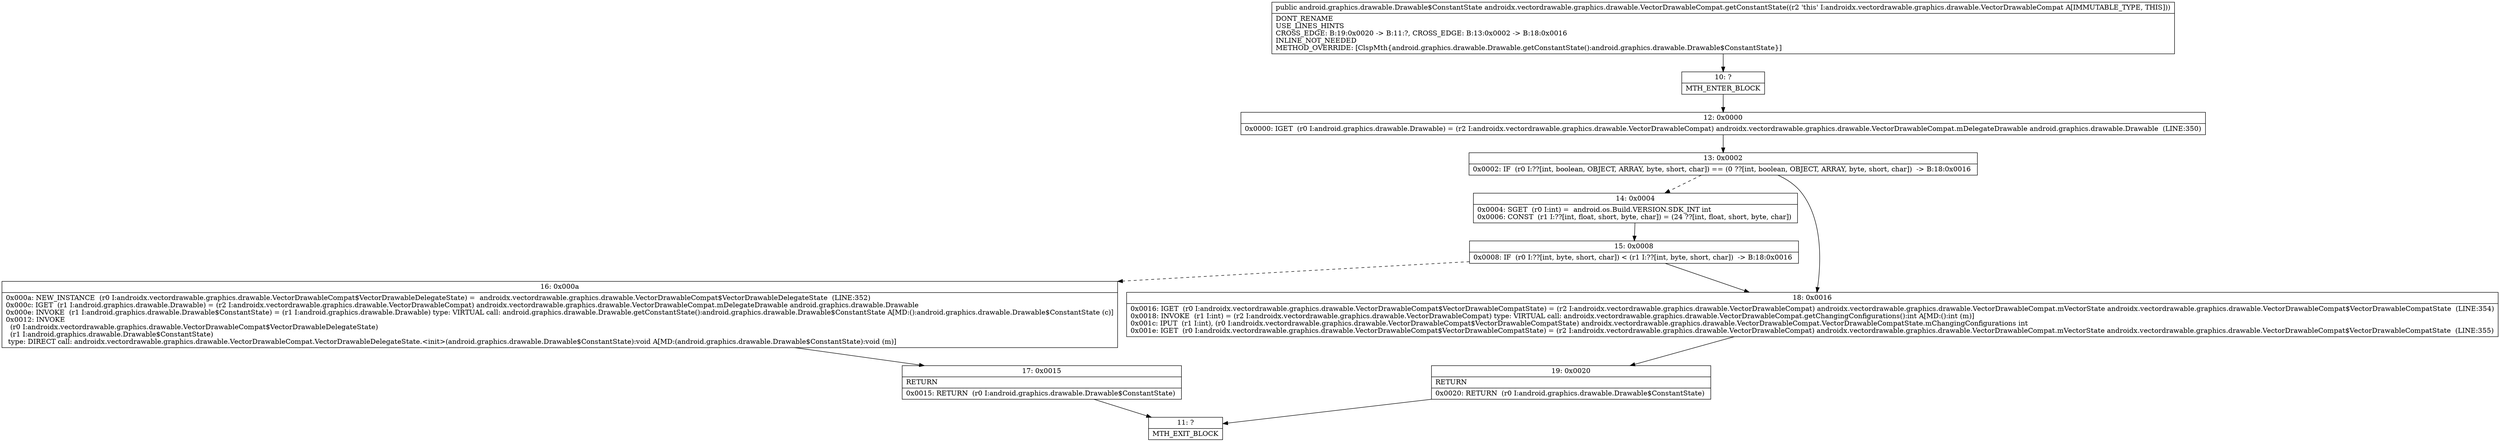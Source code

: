 digraph "CFG forandroidx.vectordrawable.graphics.drawable.VectorDrawableCompat.getConstantState()Landroid\/graphics\/drawable\/Drawable$ConstantState;" {
Node_10 [shape=record,label="{10\:\ ?|MTH_ENTER_BLOCK\l}"];
Node_12 [shape=record,label="{12\:\ 0x0000|0x0000: IGET  (r0 I:android.graphics.drawable.Drawable) = (r2 I:androidx.vectordrawable.graphics.drawable.VectorDrawableCompat) androidx.vectordrawable.graphics.drawable.VectorDrawableCompat.mDelegateDrawable android.graphics.drawable.Drawable  (LINE:350)\l}"];
Node_13 [shape=record,label="{13\:\ 0x0002|0x0002: IF  (r0 I:??[int, boolean, OBJECT, ARRAY, byte, short, char]) == (0 ??[int, boolean, OBJECT, ARRAY, byte, short, char])  \-\> B:18:0x0016 \l}"];
Node_14 [shape=record,label="{14\:\ 0x0004|0x0004: SGET  (r0 I:int) =  android.os.Build.VERSION.SDK_INT int \l0x0006: CONST  (r1 I:??[int, float, short, byte, char]) = (24 ??[int, float, short, byte, char]) \l}"];
Node_15 [shape=record,label="{15\:\ 0x0008|0x0008: IF  (r0 I:??[int, byte, short, char]) \< (r1 I:??[int, byte, short, char])  \-\> B:18:0x0016 \l}"];
Node_16 [shape=record,label="{16\:\ 0x000a|0x000a: NEW_INSTANCE  (r0 I:androidx.vectordrawable.graphics.drawable.VectorDrawableCompat$VectorDrawableDelegateState) =  androidx.vectordrawable.graphics.drawable.VectorDrawableCompat$VectorDrawableDelegateState  (LINE:352)\l0x000c: IGET  (r1 I:android.graphics.drawable.Drawable) = (r2 I:androidx.vectordrawable.graphics.drawable.VectorDrawableCompat) androidx.vectordrawable.graphics.drawable.VectorDrawableCompat.mDelegateDrawable android.graphics.drawable.Drawable \l0x000e: INVOKE  (r1 I:android.graphics.drawable.Drawable$ConstantState) = (r1 I:android.graphics.drawable.Drawable) type: VIRTUAL call: android.graphics.drawable.Drawable.getConstantState():android.graphics.drawable.Drawable$ConstantState A[MD:():android.graphics.drawable.Drawable$ConstantState (c)]\l0x0012: INVOKE  \l  (r0 I:androidx.vectordrawable.graphics.drawable.VectorDrawableCompat$VectorDrawableDelegateState)\l  (r1 I:android.graphics.drawable.Drawable$ConstantState)\l type: DIRECT call: androidx.vectordrawable.graphics.drawable.VectorDrawableCompat.VectorDrawableDelegateState.\<init\>(android.graphics.drawable.Drawable$ConstantState):void A[MD:(android.graphics.drawable.Drawable$ConstantState):void (m)]\l}"];
Node_17 [shape=record,label="{17\:\ 0x0015|RETURN\l|0x0015: RETURN  (r0 I:android.graphics.drawable.Drawable$ConstantState) \l}"];
Node_11 [shape=record,label="{11\:\ ?|MTH_EXIT_BLOCK\l}"];
Node_18 [shape=record,label="{18\:\ 0x0016|0x0016: IGET  (r0 I:androidx.vectordrawable.graphics.drawable.VectorDrawableCompat$VectorDrawableCompatState) = (r2 I:androidx.vectordrawable.graphics.drawable.VectorDrawableCompat) androidx.vectordrawable.graphics.drawable.VectorDrawableCompat.mVectorState androidx.vectordrawable.graphics.drawable.VectorDrawableCompat$VectorDrawableCompatState  (LINE:354)\l0x0018: INVOKE  (r1 I:int) = (r2 I:androidx.vectordrawable.graphics.drawable.VectorDrawableCompat) type: VIRTUAL call: androidx.vectordrawable.graphics.drawable.VectorDrawableCompat.getChangingConfigurations():int A[MD:():int (m)]\l0x001c: IPUT  (r1 I:int), (r0 I:androidx.vectordrawable.graphics.drawable.VectorDrawableCompat$VectorDrawableCompatState) androidx.vectordrawable.graphics.drawable.VectorDrawableCompat.VectorDrawableCompatState.mChangingConfigurations int \l0x001e: IGET  (r0 I:androidx.vectordrawable.graphics.drawable.VectorDrawableCompat$VectorDrawableCompatState) = (r2 I:androidx.vectordrawable.graphics.drawable.VectorDrawableCompat) androidx.vectordrawable.graphics.drawable.VectorDrawableCompat.mVectorState androidx.vectordrawable.graphics.drawable.VectorDrawableCompat$VectorDrawableCompatState  (LINE:355)\l}"];
Node_19 [shape=record,label="{19\:\ 0x0020|RETURN\l|0x0020: RETURN  (r0 I:android.graphics.drawable.Drawable$ConstantState) \l}"];
MethodNode[shape=record,label="{public android.graphics.drawable.Drawable$ConstantState androidx.vectordrawable.graphics.drawable.VectorDrawableCompat.getConstantState((r2 'this' I:androidx.vectordrawable.graphics.drawable.VectorDrawableCompat A[IMMUTABLE_TYPE, THIS]))  | DONT_RENAME\lUSE_LINES_HINTS\lCROSS_EDGE: B:19:0x0020 \-\> B:11:?, CROSS_EDGE: B:13:0x0002 \-\> B:18:0x0016\lINLINE_NOT_NEEDED\lMETHOD_OVERRIDE: [ClspMth\{android.graphics.drawable.Drawable.getConstantState():android.graphics.drawable.Drawable$ConstantState\}]\l}"];
MethodNode -> Node_10;Node_10 -> Node_12;
Node_12 -> Node_13;
Node_13 -> Node_14[style=dashed];
Node_13 -> Node_18;
Node_14 -> Node_15;
Node_15 -> Node_16[style=dashed];
Node_15 -> Node_18;
Node_16 -> Node_17;
Node_17 -> Node_11;
Node_18 -> Node_19;
Node_19 -> Node_11;
}

